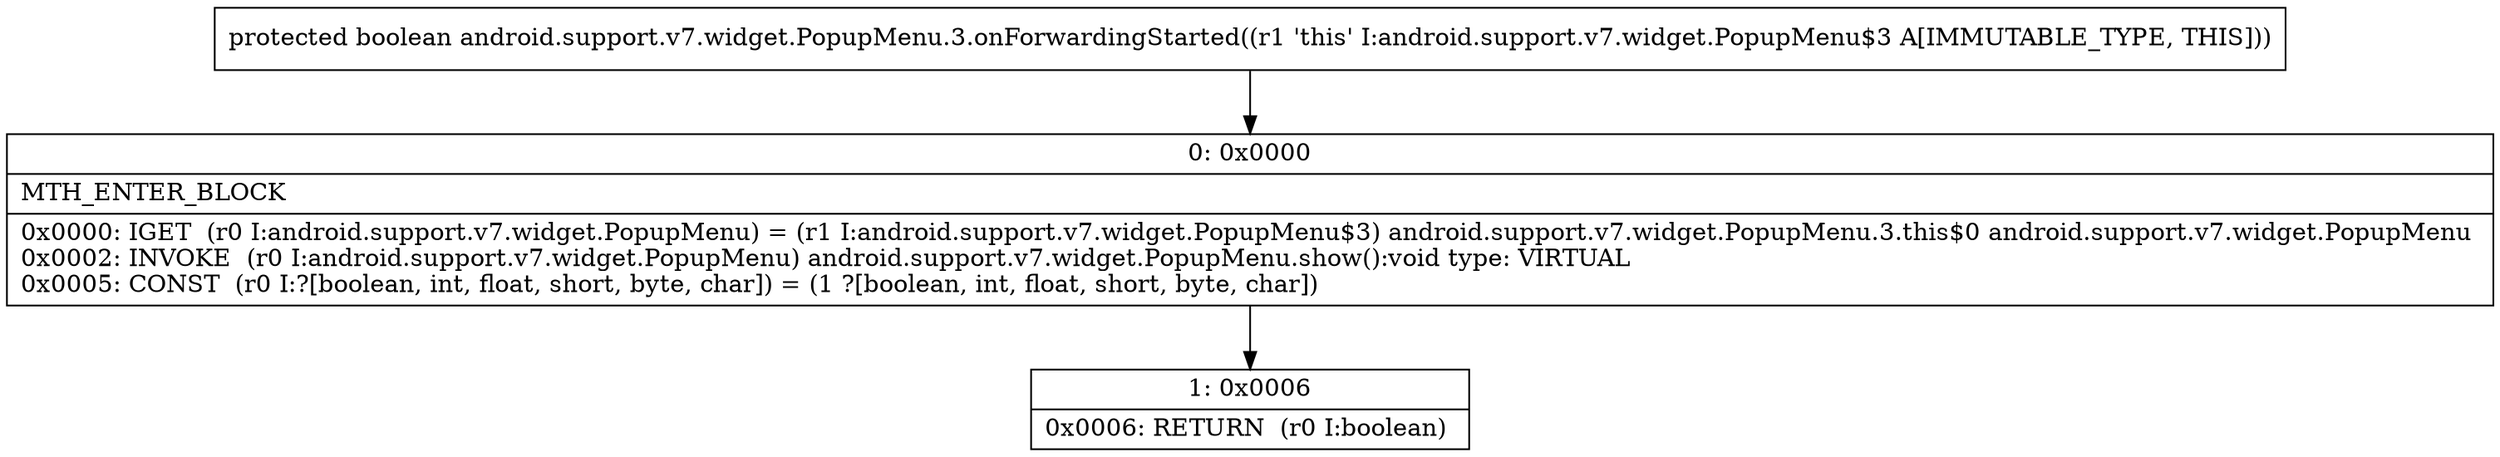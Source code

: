 digraph "CFG forandroid.support.v7.widget.PopupMenu.3.onForwardingStarted()Z" {
Node_0 [shape=record,label="{0\:\ 0x0000|MTH_ENTER_BLOCK\l|0x0000: IGET  (r0 I:android.support.v7.widget.PopupMenu) = (r1 I:android.support.v7.widget.PopupMenu$3) android.support.v7.widget.PopupMenu.3.this$0 android.support.v7.widget.PopupMenu \l0x0002: INVOKE  (r0 I:android.support.v7.widget.PopupMenu) android.support.v7.widget.PopupMenu.show():void type: VIRTUAL \l0x0005: CONST  (r0 I:?[boolean, int, float, short, byte, char]) = (1 ?[boolean, int, float, short, byte, char]) \l}"];
Node_1 [shape=record,label="{1\:\ 0x0006|0x0006: RETURN  (r0 I:boolean) \l}"];
MethodNode[shape=record,label="{protected boolean android.support.v7.widget.PopupMenu.3.onForwardingStarted((r1 'this' I:android.support.v7.widget.PopupMenu$3 A[IMMUTABLE_TYPE, THIS])) }"];
MethodNode -> Node_0;
Node_0 -> Node_1;
}

